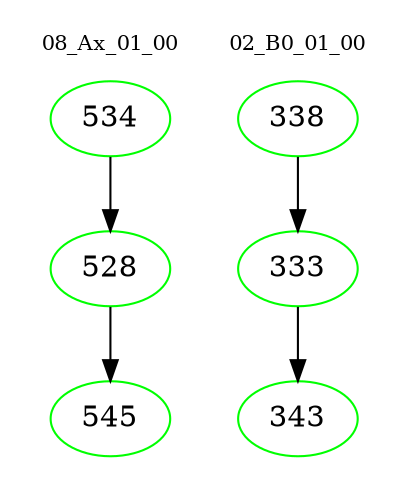 digraph{
subgraph cluster_0 {
color = white
label = "08_Ax_01_00";
fontsize=10;
T0_534 [label="534", color="green"]
T0_534 -> T0_528 [color="black"]
T0_528 [label="528", color="green"]
T0_528 -> T0_545 [color="black"]
T0_545 [label="545", color="green"]
}
subgraph cluster_1 {
color = white
label = "02_B0_01_00";
fontsize=10;
T1_338 [label="338", color="green"]
T1_338 -> T1_333 [color="black"]
T1_333 [label="333", color="green"]
T1_333 -> T1_343 [color="black"]
T1_343 [label="343", color="green"]
}
}
